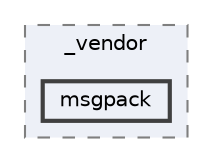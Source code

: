 digraph "C:/Users/LukeMabie/documents/Development/Password_Saver_Using_Django-master/venv/Lib/site-packages/pip/_vendor/msgpack"
{
 // LATEX_PDF_SIZE
  bgcolor="transparent";
  edge [fontname=Helvetica,fontsize=10,labelfontname=Helvetica,labelfontsize=10];
  node [fontname=Helvetica,fontsize=10,shape=box,height=0.2,width=0.4];
  compound=true
  subgraph clusterdir_5eb293a508d632f7a3df64020434be11 {
    graph [ bgcolor="#edf0f7", pencolor="grey50", label="_vendor", fontname=Helvetica,fontsize=10 style="filled,dashed", URL="dir_5eb293a508d632f7a3df64020434be11.html",tooltip=""]
  dir_533324e63269bbb7002a87bb2a35a8a3 [label="msgpack", fillcolor="#edf0f7", color="grey25", style="filled,bold", URL="dir_533324e63269bbb7002a87bb2a35a8a3.html",tooltip=""];
  }
}
